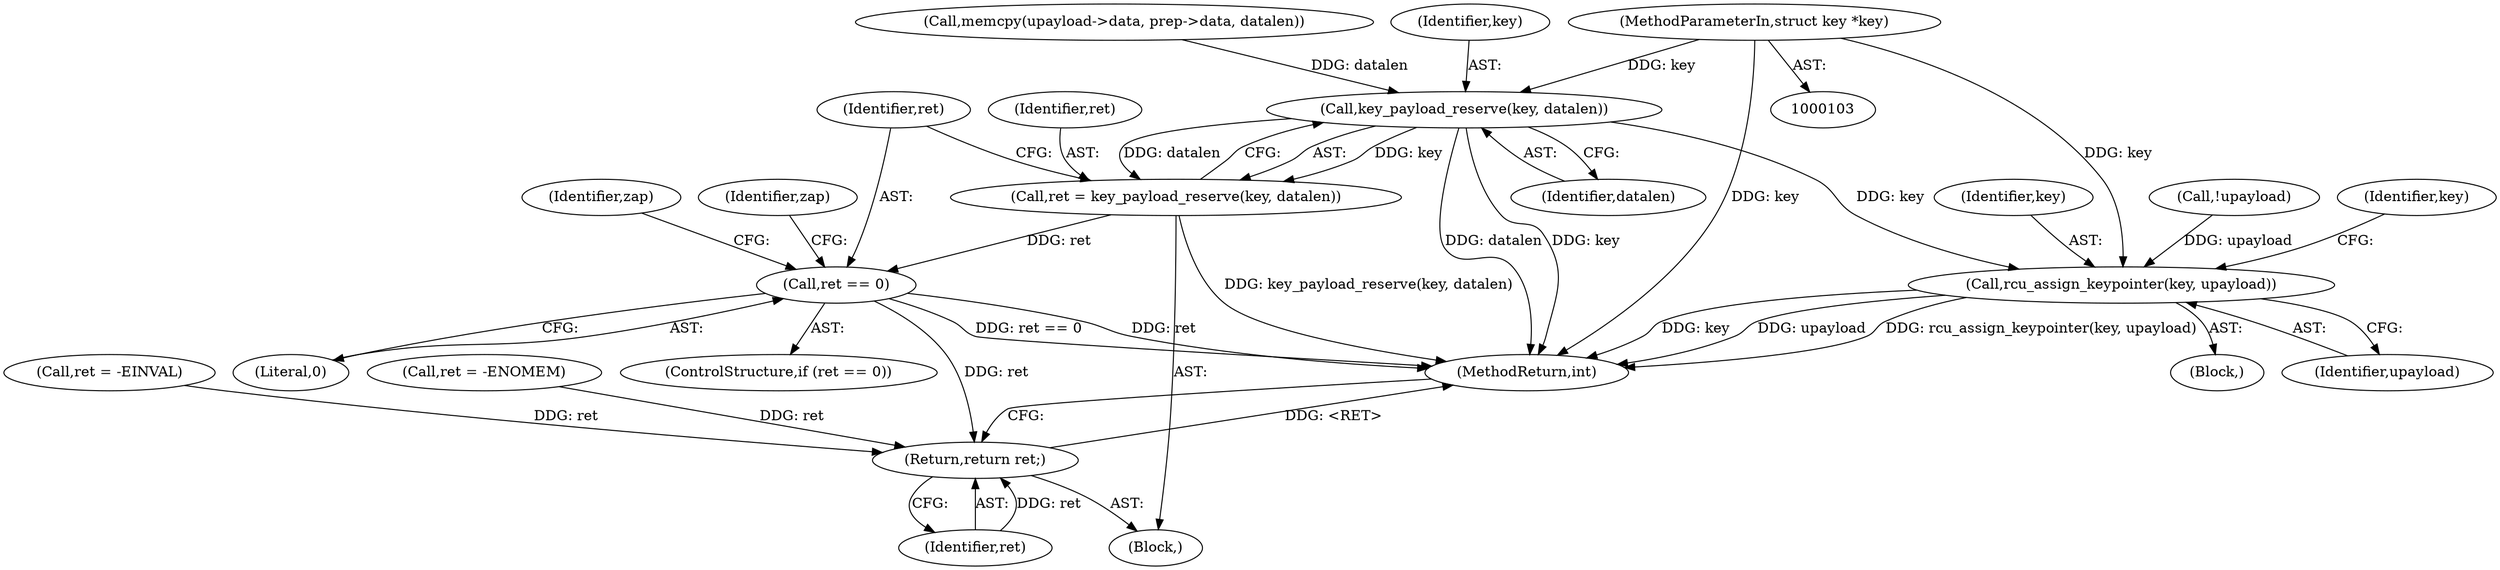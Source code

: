 digraph "0_linux_096fe9eaea40a17e125569f9e657e34cdb6d73bd_1@pointer" {
"1000104" [label="(MethodParameterIn,struct key *key)"];
"1000169" [label="(Call,key_payload_reserve(key, datalen))"];
"1000167" [label="(Call,ret = key_payload_reserve(key, datalen))"];
"1000173" [label="(Call,ret == 0)"];
"1000200" [label="(Return,return ret;)"];
"1000186" [label="(Call,rcu_assign_keypointer(key, upayload))"];
"1000173" [label="(Call,ret == 0)"];
"1000116" [label="(Call,ret = -EINVAL)"];
"1000156" [label="(Call,memcpy(upayload->data, prep->data, datalen))"];
"1000168" [label="(Identifier,ret)"];
"1000200" [label="(Return,return ret;)"];
"1000134" [label="(Call,ret = -ENOMEM)"];
"1000186" [label="(Call,rcu_assign_keypointer(key, upayload))"];
"1000195" [label="(Identifier,zap)"];
"1000174" [label="(Identifier,ret)"];
"1000191" [label="(Identifier,key)"];
"1000187" [label="(Identifier,key)"];
"1000171" [label="(Identifier,datalen)"];
"1000178" [label="(Identifier,zap)"];
"1000201" [label="(Identifier,ret)"];
"1000176" [label="(Block,)"];
"1000170" [label="(Identifier,key)"];
"1000106" [label="(Block,)"];
"1000175" [label="(Literal,0)"];
"1000148" [label="(Call,!upayload)"];
"1000188" [label="(Identifier,upayload)"];
"1000172" [label="(ControlStructure,if (ret == 0))"];
"1000202" [label="(MethodReturn,int)"];
"1000167" [label="(Call,ret = key_payload_reserve(key, datalen))"];
"1000104" [label="(MethodParameterIn,struct key *key)"];
"1000169" [label="(Call,key_payload_reserve(key, datalen))"];
"1000104" -> "1000103"  [label="AST: "];
"1000104" -> "1000202"  [label="DDG: key"];
"1000104" -> "1000169"  [label="DDG: key"];
"1000104" -> "1000186"  [label="DDG: key"];
"1000169" -> "1000167"  [label="AST: "];
"1000169" -> "1000171"  [label="CFG: "];
"1000170" -> "1000169"  [label="AST: "];
"1000171" -> "1000169"  [label="AST: "];
"1000167" -> "1000169"  [label="CFG: "];
"1000169" -> "1000202"  [label="DDG: datalen"];
"1000169" -> "1000202"  [label="DDG: key"];
"1000169" -> "1000167"  [label="DDG: key"];
"1000169" -> "1000167"  [label="DDG: datalen"];
"1000156" -> "1000169"  [label="DDG: datalen"];
"1000169" -> "1000186"  [label="DDG: key"];
"1000167" -> "1000106"  [label="AST: "];
"1000168" -> "1000167"  [label="AST: "];
"1000174" -> "1000167"  [label="CFG: "];
"1000167" -> "1000202"  [label="DDG: key_payload_reserve(key, datalen)"];
"1000167" -> "1000173"  [label="DDG: ret"];
"1000173" -> "1000172"  [label="AST: "];
"1000173" -> "1000175"  [label="CFG: "];
"1000174" -> "1000173"  [label="AST: "];
"1000175" -> "1000173"  [label="AST: "];
"1000178" -> "1000173"  [label="CFG: "];
"1000195" -> "1000173"  [label="CFG: "];
"1000173" -> "1000202"  [label="DDG: ret == 0"];
"1000173" -> "1000202"  [label="DDG: ret"];
"1000173" -> "1000200"  [label="DDG: ret"];
"1000200" -> "1000106"  [label="AST: "];
"1000200" -> "1000201"  [label="CFG: "];
"1000201" -> "1000200"  [label="AST: "];
"1000202" -> "1000200"  [label="CFG: "];
"1000200" -> "1000202"  [label="DDG: <RET>"];
"1000201" -> "1000200"  [label="DDG: ret"];
"1000116" -> "1000200"  [label="DDG: ret"];
"1000134" -> "1000200"  [label="DDG: ret"];
"1000186" -> "1000176"  [label="AST: "];
"1000186" -> "1000188"  [label="CFG: "];
"1000187" -> "1000186"  [label="AST: "];
"1000188" -> "1000186"  [label="AST: "];
"1000191" -> "1000186"  [label="CFG: "];
"1000186" -> "1000202"  [label="DDG: upayload"];
"1000186" -> "1000202"  [label="DDG: rcu_assign_keypointer(key, upayload)"];
"1000186" -> "1000202"  [label="DDG: key"];
"1000148" -> "1000186"  [label="DDG: upayload"];
}
